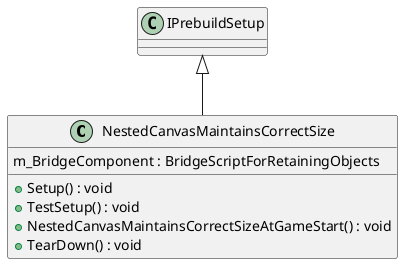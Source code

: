 @startuml
class NestedCanvasMaintainsCorrectSize {
    m_BridgeComponent : BridgeScriptForRetainingObjects
    + Setup() : void
    + TestSetup() : void
    + NestedCanvasMaintainsCorrectSizeAtGameStart() : void
    + TearDown() : void
}
IPrebuildSetup <|-- NestedCanvasMaintainsCorrectSize
@enduml

